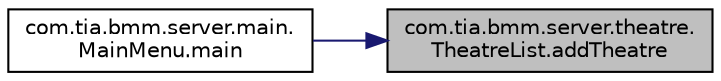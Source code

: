 digraph "com.tia.bmm.server.theatre.TheatreList.addTheatre"
{
 // INTERACTIVE_SVG=YES
 // LATEX_PDF_SIZE
  edge [fontname="Helvetica",fontsize="10",labelfontname="Helvetica",labelfontsize="10"];
  node [fontname="Helvetica",fontsize="10",shape=record];
  rankdir="RL";
  Node1 [label="com.tia.bmm.server.theatre.\lTheatreList.addTheatre",height=0.2,width=0.4,color="black", fillcolor="grey75", style="filled", fontcolor="black",tooltip=" "];
  Node1 -> Node2 [dir="back",color="midnightblue",fontsize="10",style="solid",fontname="Helvetica"];
  Node2 [label="com.tia.bmm.server.main.\lMainMenu.main",height=0.2,width=0.4,color="black", fillcolor="white", style="filled",URL="$d2/d9f/classcom_1_1tia_1_1bmm_1_1server_1_1main_1_1_main_menu.html#a0b053293418334fff5572487489f3029",tooltip=" "];
}

